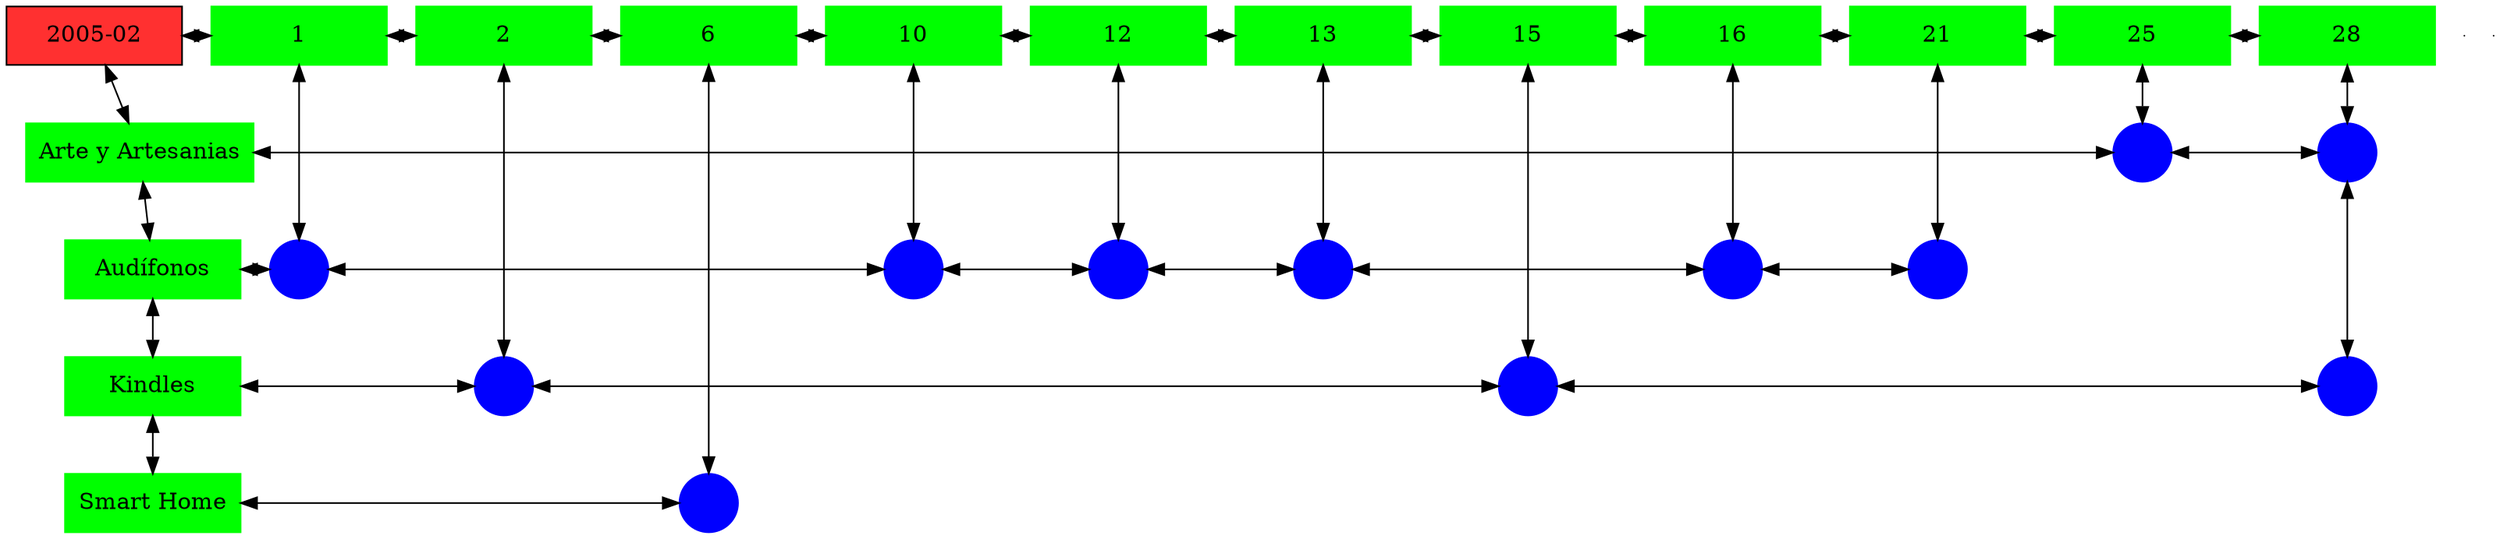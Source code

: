 digraph G{
node[shape="box"];
nodeMt[ label = "2005-02", width = 1.5, style = filled, fillcolor = firebrick1, group = 1 ];
e0[ shape = point, width = 0 ];
e1[ shape = point, width = 0 ];
node0xc001e54410[label="1",color=green,style =filled,width = 1.5 group=1];
nodeMt->node0xc001e54410[dir="both"];
{rank=same;nodeMt;node0xc001e54410;}
node0xc0021fd5e0[label="2",color=green,style =filled,width = 1.5 group=2];
node0xc001e54410->node0xc0021fd5e0[dir="both"];
{rank=same;node0xc001e54410;node0xc0021fd5e0;}
node0xc0020b0870[label="6",color=green,style =filled,width = 1.5 group=6];
node0xc0021fd5e0->node0xc0020b0870[dir="both"];
{rank=same;node0xc0021fd5e0;node0xc0020b0870;}
node0xc0021495e0[label="10",color=green,style =filled,width = 1.5 group=10];
node0xc0020b0870->node0xc0021495e0[dir="both"];
{rank=same;node0xc0020b0870;node0xc0021495e0;}
node0xc00202ed70[label="12",color=green,style =filled,width = 1.5 group=12];
node0xc0021495e0->node0xc00202ed70[dir="both"];
{rank=same;node0xc0021495e0;node0xc00202ed70;}
node0xc00225def0[label="13",color=green,style =filled,width = 1.5 group=13];
node0xc00202ed70->node0xc00225def0[dir="both"];
{rank=same;node0xc00202ed70;node0xc00225def0;}
node0xc002041360[label="15",color=green,style =filled,width = 1.5 group=15];
node0xc00225def0->node0xc002041360[dir="both"];
{rank=same;node0xc00225def0;node0xc002041360;}
node0xc001f4bcc0[label="16",color=green,style =filled,width = 1.5 group=16];
node0xc002041360->node0xc001f4bcc0[dir="both"];
{rank=same;node0xc002041360;node0xc001f4bcc0;}
node0xc0020e1d10[label="21",color=green,style =filled,width = 1.5 group=21];
node0xc001f4bcc0->node0xc0020e1d10[dir="both"];
{rank=same;node0xc001f4bcc0;node0xc0020e1d10;}
node0xc0021fd270[label="25",color=green,style =filled,width = 1.5 group=25];
node0xc0020e1d10->node0xc0021fd270[dir="both"];
{rank=same;node0xc0020e1d10;node0xc0021fd270;}
node0xc001ecb900[label="28",color=green,style =filled,width = 1.5 group=28];
node0xc0021fd270->node0xc001ecb900[dir="both"];
{rank=same;node0xc0021fd270;node0xc001ecb900;}
node0xc0020f23c0[label="Arte y Artesanias",color=green,style =filled width = 1.5 group=1];
node0xc002202c00[label="",color=blue,style =filled, width = 0.5 group=25 shape=circle];
node0xc0020f23c0->node0xc002202c00[dir="both"];
{rank=same;node0xc0020f23c0;node0xc002202c00;}
node0xc0020eb280[label="",color=blue,style =filled, width = 0.5 group=28 shape=circle];
node0xc002202c00->node0xc0020eb280[dir="both"];
{rank=same;node0xc0020eb280;node0xc002202c00;}
node0xc001e543c0[label="Audífonos",color=green,style =filled width = 1.5 group=1];
node0xc001e45600[label="",color=blue,style =filled, width = 0.5 group=1 shape=circle];
node0xc001e543c0->node0xc001e45600[dir="both"];
{rank=same;node0xc001e543c0;node0xc001e45600;}
node0xc00213fe00[label="",color=blue,style =filled, width = 0.5 group=10 shape=circle];
node0xc001e45600->node0xc00213fe00[dir="both"];
{rank=same;node0xc00213fe00;node0xc001e45600;}
node0xc002038080[label="",color=blue,style =filled, width = 0.5 group=12 shape=circle];
node0xc00213fe00->node0xc002038080[dir="both"];
{rank=same;node0xc002038080;node0xc00213fe00;}
node0xc002270000[label="",color=blue,style =filled, width = 0.5 group=13 shape=circle];
node0xc002038080->node0xc002270000[dir="both"];
{rank=same;node0xc002270000;node0xc002038080;}
node0xc001f89d00[label="",color=blue,style =filled, width = 0.5 group=16 shape=circle];
node0xc002270000->node0xc001f89d00[dir="both"];
{rank=same;node0xc001f89d00;node0xc002270000;}
node0xc0020eae00[label="",color=blue,style =filled, width = 0.5 group=21 shape=circle];
node0xc001f89d00->node0xc0020eae00[dir="both"];
{rank=same;node0xc0020eae00;node0xc001f89d00;}
node0xc001ecb8b0[label="Kindles",color=green,style =filled width = 1.5 group=1];
node0xc002202e80[label="",color=blue,style =filled, width = 0.5 group=2 shape=circle];
node0xc001ecb8b0->node0xc002202e80[dir="both"];
{rank=same;node0xc001ecb8b0;node0xc002202e80;}
node0xc002039b00[label="",color=blue,style =filled, width = 0.5 group=15 shape=circle];
node0xc002202e80->node0xc002039b00[dir="both"];
{rank=same;node0xc002039b00;node0xc002202e80;}
node0xc001ed2980[label="",color=blue,style =filled, width = 0.5 group=28 shape=circle];
node0xc002039b00->node0xc001ed2980[dir="both"];
{rank=same;node0xc001ed2980;node0xc002039b00;}
node0xc0020b0820[label="Smart Home",color=green,style =filled width = 1.5 group=1];
node0xc002156d00[label="",color=blue,style =filled, width = 0.5 group=6 shape=circle];
node0xc0020b0820->node0xc002156d00[dir="both"];
{rank=same;node0xc0020b0820;node0xc002156d00;}
node0xc001e54410->node0xc001e45600[dir="both"];
node0xc0021fd5e0->node0xc002202e80[dir="both"];
node0xc0020b0870->node0xc002156d00[dir="both"];
node0xc0021495e0->node0xc00213fe00[dir="both"];
node0xc00202ed70->node0xc002038080[dir="both"];
node0xc00225def0->node0xc002270000[dir="both"];
node0xc002041360->node0xc002039b00[dir="both"];
node0xc001f4bcc0->node0xc001f89d00[dir="both"];
node0xc0020e1d10->node0xc0020eae00[dir="both"];
node0xc0021fd270->node0xc002202c00[dir="both"];
node0xc001ecb900->node0xc0020eb280[dir="both"];
node0xc0020eb280->node0xc001ed2980[dir="both"];
nodeMt->node0xc0020f23c0[dir="both"];
node0xc0020f23c0->node0xc001e543c0[dir="both"];
node0xc001e543c0->node0xc001ecb8b0[dir="both"];
node0xc001ecb8b0->node0xc0020b0820[dir="both"];
}
